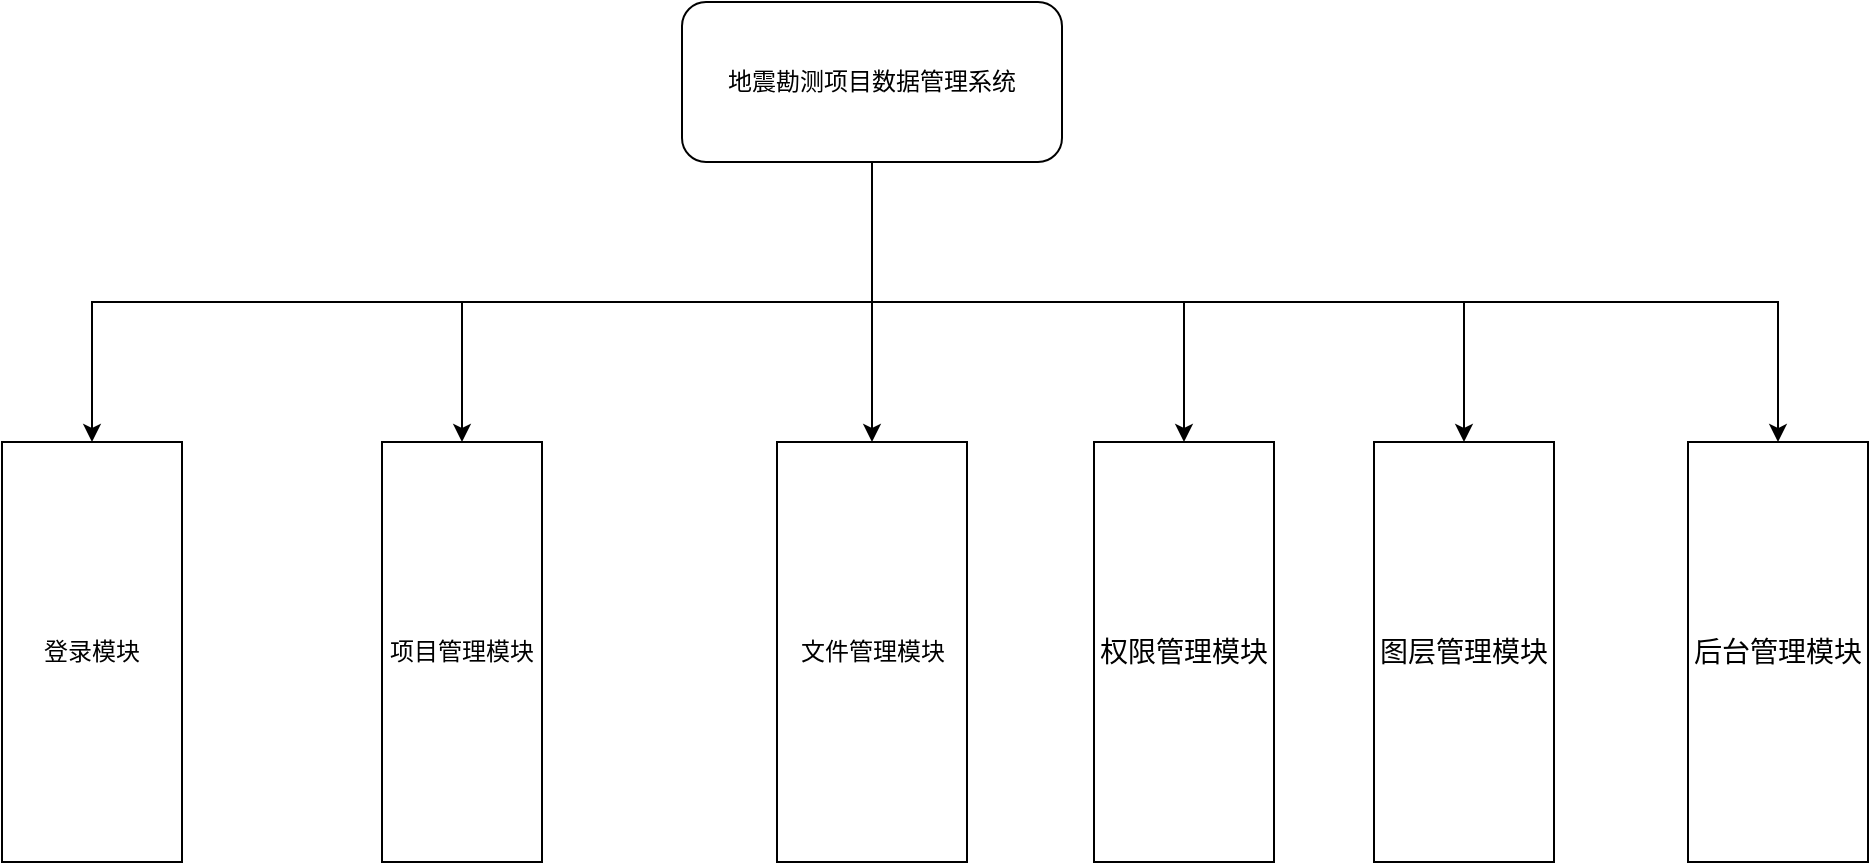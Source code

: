 <mxfile version="17.4.6" type="github">
  <diagram id="NUiRZpOZK513rjNv98Oe" name="Page-1">
    <mxGraphModel dx="2062" dy="1122" grid="1" gridSize="10" guides="1" tooltips="1" connect="1" arrows="1" fold="1" page="1" pageScale="1" pageWidth="827" pageHeight="1169" math="0" shadow="0">
      <root>
        <mxCell id="0" />
        <mxCell id="1" parent="0" />
        <mxCell id="CKlLlHOo31KwwcB37wNu-2" style="edgeStyle=orthogonalEdgeStyle;rounded=0;orthogonalLoop=1;jettySize=auto;html=1;exitX=0.5;exitY=1;exitDx=0;exitDy=0;entryX=0.5;entryY=0;entryDx=0;entryDy=0;" edge="1" parent="1" source="MKK4ZT9fQNfWlhLnhhMg-1" target="MKK4ZT9fQNfWlhLnhhMg-8">
          <mxGeometry relative="1" as="geometry" />
        </mxCell>
        <mxCell id="CKlLlHOo31KwwcB37wNu-3" style="edgeStyle=orthogonalEdgeStyle;rounded=0;orthogonalLoop=1;jettySize=auto;html=1;exitX=0.5;exitY=1;exitDx=0;exitDy=0;" edge="1" parent="1" source="MKK4ZT9fQNfWlhLnhhMg-1" target="MKK4ZT9fQNfWlhLnhhMg-9">
          <mxGeometry relative="1" as="geometry" />
        </mxCell>
        <mxCell id="CKlLlHOo31KwwcB37wNu-4" style="edgeStyle=orthogonalEdgeStyle;rounded=0;orthogonalLoop=1;jettySize=auto;html=1;exitX=0.5;exitY=1;exitDx=0;exitDy=0;" edge="1" parent="1" source="MKK4ZT9fQNfWlhLnhhMg-1" target="MKK4ZT9fQNfWlhLnhhMg-10">
          <mxGeometry relative="1" as="geometry" />
        </mxCell>
        <mxCell id="CKlLlHOo31KwwcB37wNu-5" style="edgeStyle=orthogonalEdgeStyle;rounded=0;orthogonalLoop=1;jettySize=auto;html=1;exitX=0.5;exitY=1;exitDx=0;exitDy=0;" edge="1" parent="1" source="MKK4ZT9fQNfWlhLnhhMg-1" target="MKK4ZT9fQNfWlhLnhhMg-12">
          <mxGeometry relative="1" as="geometry" />
        </mxCell>
        <mxCell id="CKlLlHOo31KwwcB37wNu-6" style="edgeStyle=orthogonalEdgeStyle;rounded=0;orthogonalLoop=1;jettySize=auto;html=1;exitX=0.5;exitY=1;exitDx=0;exitDy=0;" edge="1" parent="1" source="MKK4ZT9fQNfWlhLnhhMg-1" target="MKK4ZT9fQNfWlhLnhhMg-13">
          <mxGeometry relative="1" as="geometry" />
        </mxCell>
        <mxCell id="CKlLlHOo31KwwcB37wNu-7" style="edgeStyle=orthogonalEdgeStyle;rounded=0;orthogonalLoop=1;jettySize=auto;html=1;exitX=0.5;exitY=1;exitDx=0;exitDy=0;" edge="1" parent="1" source="MKK4ZT9fQNfWlhLnhhMg-1" target="MKK4ZT9fQNfWlhLnhhMg-14">
          <mxGeometry relative="1" as="geometry" />
        </mxCell>
        <mxCell id="MKK4ZT9fQNfWlhLnhhMg-1" value="地震勘测项目数据管理系统" style="rounded=1;whiteSpace=wrap;html=1;" parent="1" vertex="1">
          <mxGeometry x="480" y="270" width="190" height="80" as="geometry" />
        </mxCell>
        <mxCell id="MKK4ZT9fQNfWlhLnhhMg-8" value="&lt;span&gt;登录模块&lt;/span&gt;" style="rounded=0;whiteSpace=wrap;html=1;" parent="1" vertex="1">
          <mxGeometry x="140" y="490" width="90" height="210" as="geometry" />
        </mxCell>
        <mxCell id="MKK4ZT9fQNfWlhLnhhMg-9" value="项目管理模块" style="rounded=0;whiteSpace=wrap;html=1;" parent="1" vertex="1">
          <mxGeometry x="330" y="490" width="80" height="210" as="geometry" />
        </mxCell>
        <mxCell id="MKK4ZT9fQNfWlhLnhhMg-10" value="文件管理模块" style="rounded=0;whiteSpace=wrap;html=1;" parent="1" vertex="1">
          <mxGeometry x="527.5" y="490" width="95" height="210" as="geometry" />
        </mxCell>
        <mxCell id="MKK4ZT9fQNfWlhLnhhMg-12" value="&lt;span style=&quot;font-size: 14px&quot;&gt;权限管理模块&lt;/span&gt;" style="rounded=0;whiteSpace=wrap;html=1;" parent="1" vertex="1">
          <mxGeometry x="686" y="490" width="90" height="210" as="geometry" />
        </mxCell>
        <mxCell id="MKK4ZT9fQNfWlhLnhhMg-13" value="&lt;span style=&quot;font-size: 14px&quot;&gt;图层管理模块&lt;/span&gt;" style="rounded=0;whiteSpace=wrap;html=1;" parent="1" vertex="1">
          <mxGeometry x="826" y="490" width="90" height="210" as="geometry" />
        </mxCell>
        <mxCell id="MKK4ZT9fQNfWlhLnhhMg-14" value="&lt;span style=&quot;font-size: 14px&quot;&gt;后台管理模块&lt;/span&gt;" style="rounded=0;whiteSpace=wrap;html=1;" parent="1" vertex="1">
          <mxGeometry x="983" y="490" width="90" height="210" as="geometry" />
        </mxCell>
      </root>
    </mxGraphModel>
  </diagram>
</mxfile>

